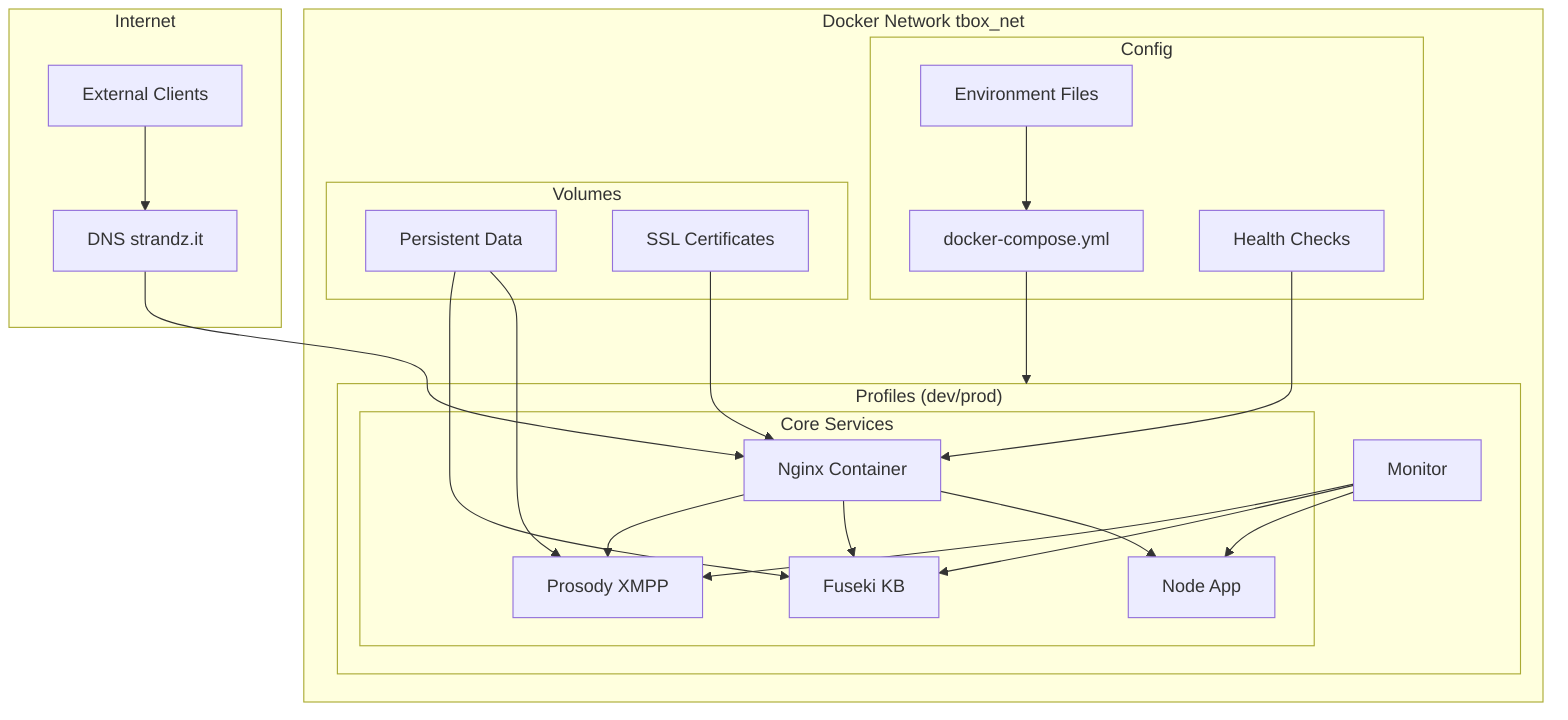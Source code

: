graph TB
    subgraph Internet
        EXT[External Clients]
        DNS[DNS strandz.it]
    end

    subgraph Docker Network tbox_net
        subgraph Profiles ["Profiles (dev/prod)"]
            subgraph Core Services
                NGINX[Nginx Container]
                XMPP[Prosody XMPP]
                KB[Fuseki KB]
                APP[Node App]
            end
            MON[Monitor]
        end
        
        subgraph Config
            ENV[Environment Files]
            COMP[docker-compose.yml]
            HC[Health Checks]
        end

        subgraph Volumes
            DATA[Persistent Data]
            CERTS[SSL Certificates]
        end
    end

    EXT --> DNS
    DNS --> NGINX
    NGINX --> XMPP
    NGINX --> KB
    NGINX --> APP
    
    MON --> XMPP
    MON --> KB
    MON --> APP
    
    HC --> NGINX
    ENV --> COMP
    COMP --> Profiles
    
    DATA --> KB
    DATA --> XMPP
    CERTS --> NGINX